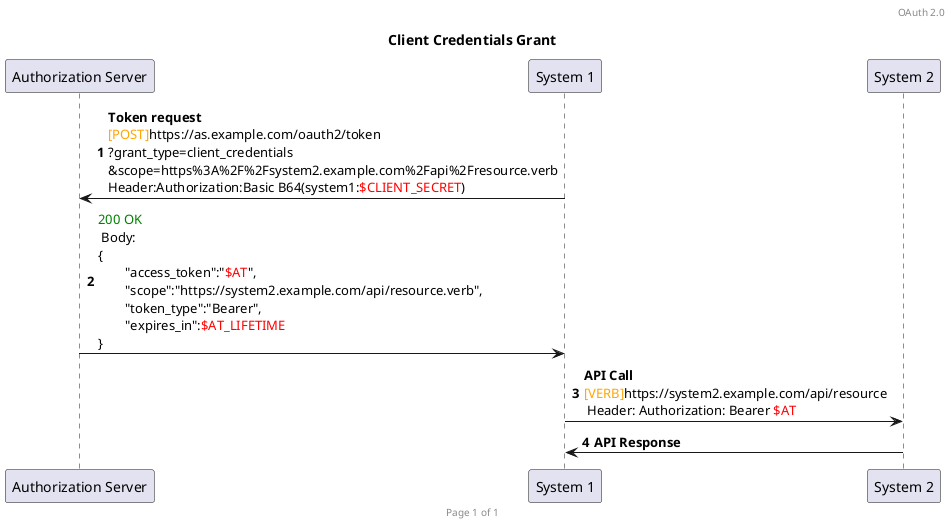 @startuml

header OAuth 2.0
footer Page %page% of %lastpage%

title Client Credentials Grant
autonumber

participant Auth as "Authorization Server"
participant 1 as "System 1"
participant 2 as "System 2"

1 -> Auth : **Token request**\n<font color=orange>[POST]</font>https://as.example.com/oauth2/token\n?grant_type=client_credentials\n&scope=https%3A%2F%2Fsystem2.example.com%2Fapi%2Fresource.verb\nHeader:Authorization:Basic B64(system1:<font color=red>$CLIENT_SECRET</font>)
Auth -> 1 : <font color=green>200 OK</font> \n Body: \n{\n\t"access_token":"<font color=red>$AT</font>",\n\t"scope":"https://system2.example.com/api/resource.verb",\n\t"token_type":"Bearer",\n\t"expires_in":<font color=red>$AT_LIFETIME</font>\n}

1 -> 2 : **API Call** \n<font color=orange>[VERB]</font>https://system2.example.com/api/resource\n Header: Authorization: Bearer <font color=red>$AT</font>
2 -> 1 : **API Response**
@enduml
